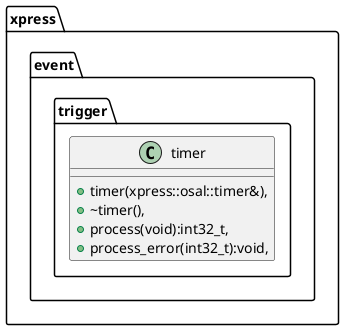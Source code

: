 @startuml

package xpress{
    package event{
        package trigger{
            class timer{
                +timer(xpress::osal::timer&),
                    +~timer(),
                    +process(void):int32_t,
                    +process_error(int32_t):void,
            }
        }
    }
}


@enduml
